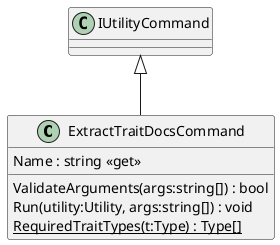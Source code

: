 @startuml
class ExtractTraitDocsCommand {
    Name : string <<get>>
    ValidateArguments(args:string[]) : bool
    Run(utility:Utility, args:string[]) : void
    {static} RequiredTraitTypes(t:Type) : Type[]
}
IUtilityCommand <|-- ExtractTraitDocsCommand
@enduml
